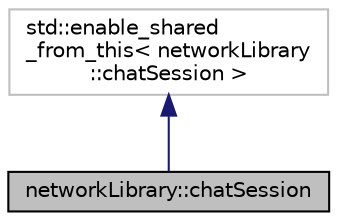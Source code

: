 digraph "networkLibrary::chatSession"
{
 // LATEX_PDF_SIZE
  edge [fontname="Helvetica",fontsize="10",labelfontname="Helvetica",labelfontsize="10"];
  node [fontname="Helvetica",fontsize="10",shape=record];
  Node1 [label="networkLibrary::chatSession",height=0.2,width=0.4,color="black", fillcolor="grey75", style="filled", fontcolor="black",tooltip="Represents a chat session between a server and a client."];
  Node2 -> Node1 [dir="back",color="midnightblue",fontsize="10",style="solid",fontname="Helvetica"];
  Node2 [label="std::enable_shared\l_from_this\< networkLibrary\l::chatSession \>",height=0.2,width=0.4,color="grey75", fillcolor="white", style="filled",tooltip=" "];
}

